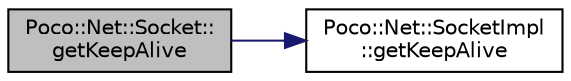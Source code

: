 digraph "Poco::Net::Socket::getKeepAlive"
{
 // LATEX_PDF_SIZE
  edge [fontname="Helvetica",fontsize="10",labelfontname="Helvetica",labelfontsize="10"];
  node [fontname="Helvetica",fontsize="10",shape=record];
  rankdir="LR";
  Node1 [label="Poco::Net::Socket::\lgetKeepAlive",height=0.2,width=0.4,color="black", fillcolor="grey75", style="filled", fontcolor="black",tooltip="Sets the value of the SO_KEEPALIVE socket option."];
  Node1 -> Node2 [color="midnightblue",fontsize="10",style="solid",fontname="Helvetica"];
  Node2 [label="Poco::Net::SocketImpl\l::getKeepAlive",height=0.2,width=0.4,color="black", fillcolor="white", style="filled",URL="$classPoco_1_1Net_1_1SocketImpl.html#a49f847d52804a670914b304695fbd386",tooltip="Sets the value of the SO_KEEPALIVE socket option."];
}
